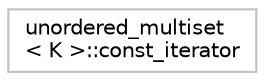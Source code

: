 digraph "Graphical Class Hierarchy"
{
 // LATEX_PDF_SIZE
  edge [fontname="Helvetica",fontsize="10",labelfontname="Helvetica",labelfontsize="10"];
  node [fontname="Helvetica",fontsize="10",shape=record];
  rankdir="LR";
  Node0 [label="unordered_multiset\l\< K \>::const_iterator",height=0.2,width=0.4,color="grey75", fillcolor="white", style="filled",tooltip="STL iterator class."];
}
